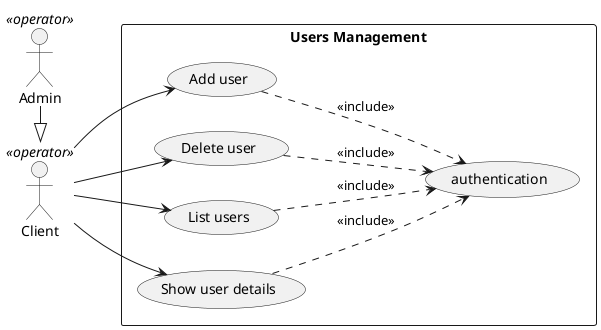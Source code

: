 @startuml

left to right direction

Client    <<operator>> as client
Admin    <<operator>> as admin

rectangle "Users Management" {
  (Add user) as addUser
  (Delete user) as delUser
  (List users) as listUsers
  (Show user details) as showUser
  (authentication) as auth
}

client --> addUser
client --> delUser
client --> showUser
client --> listUsers

addUser ..> auth : <<include>>
delUser ..> auth : <<include>>
showUser ..> auth : <<include>>
listUsers ..> auth : <<include>>

admin -|> client

@enduml
